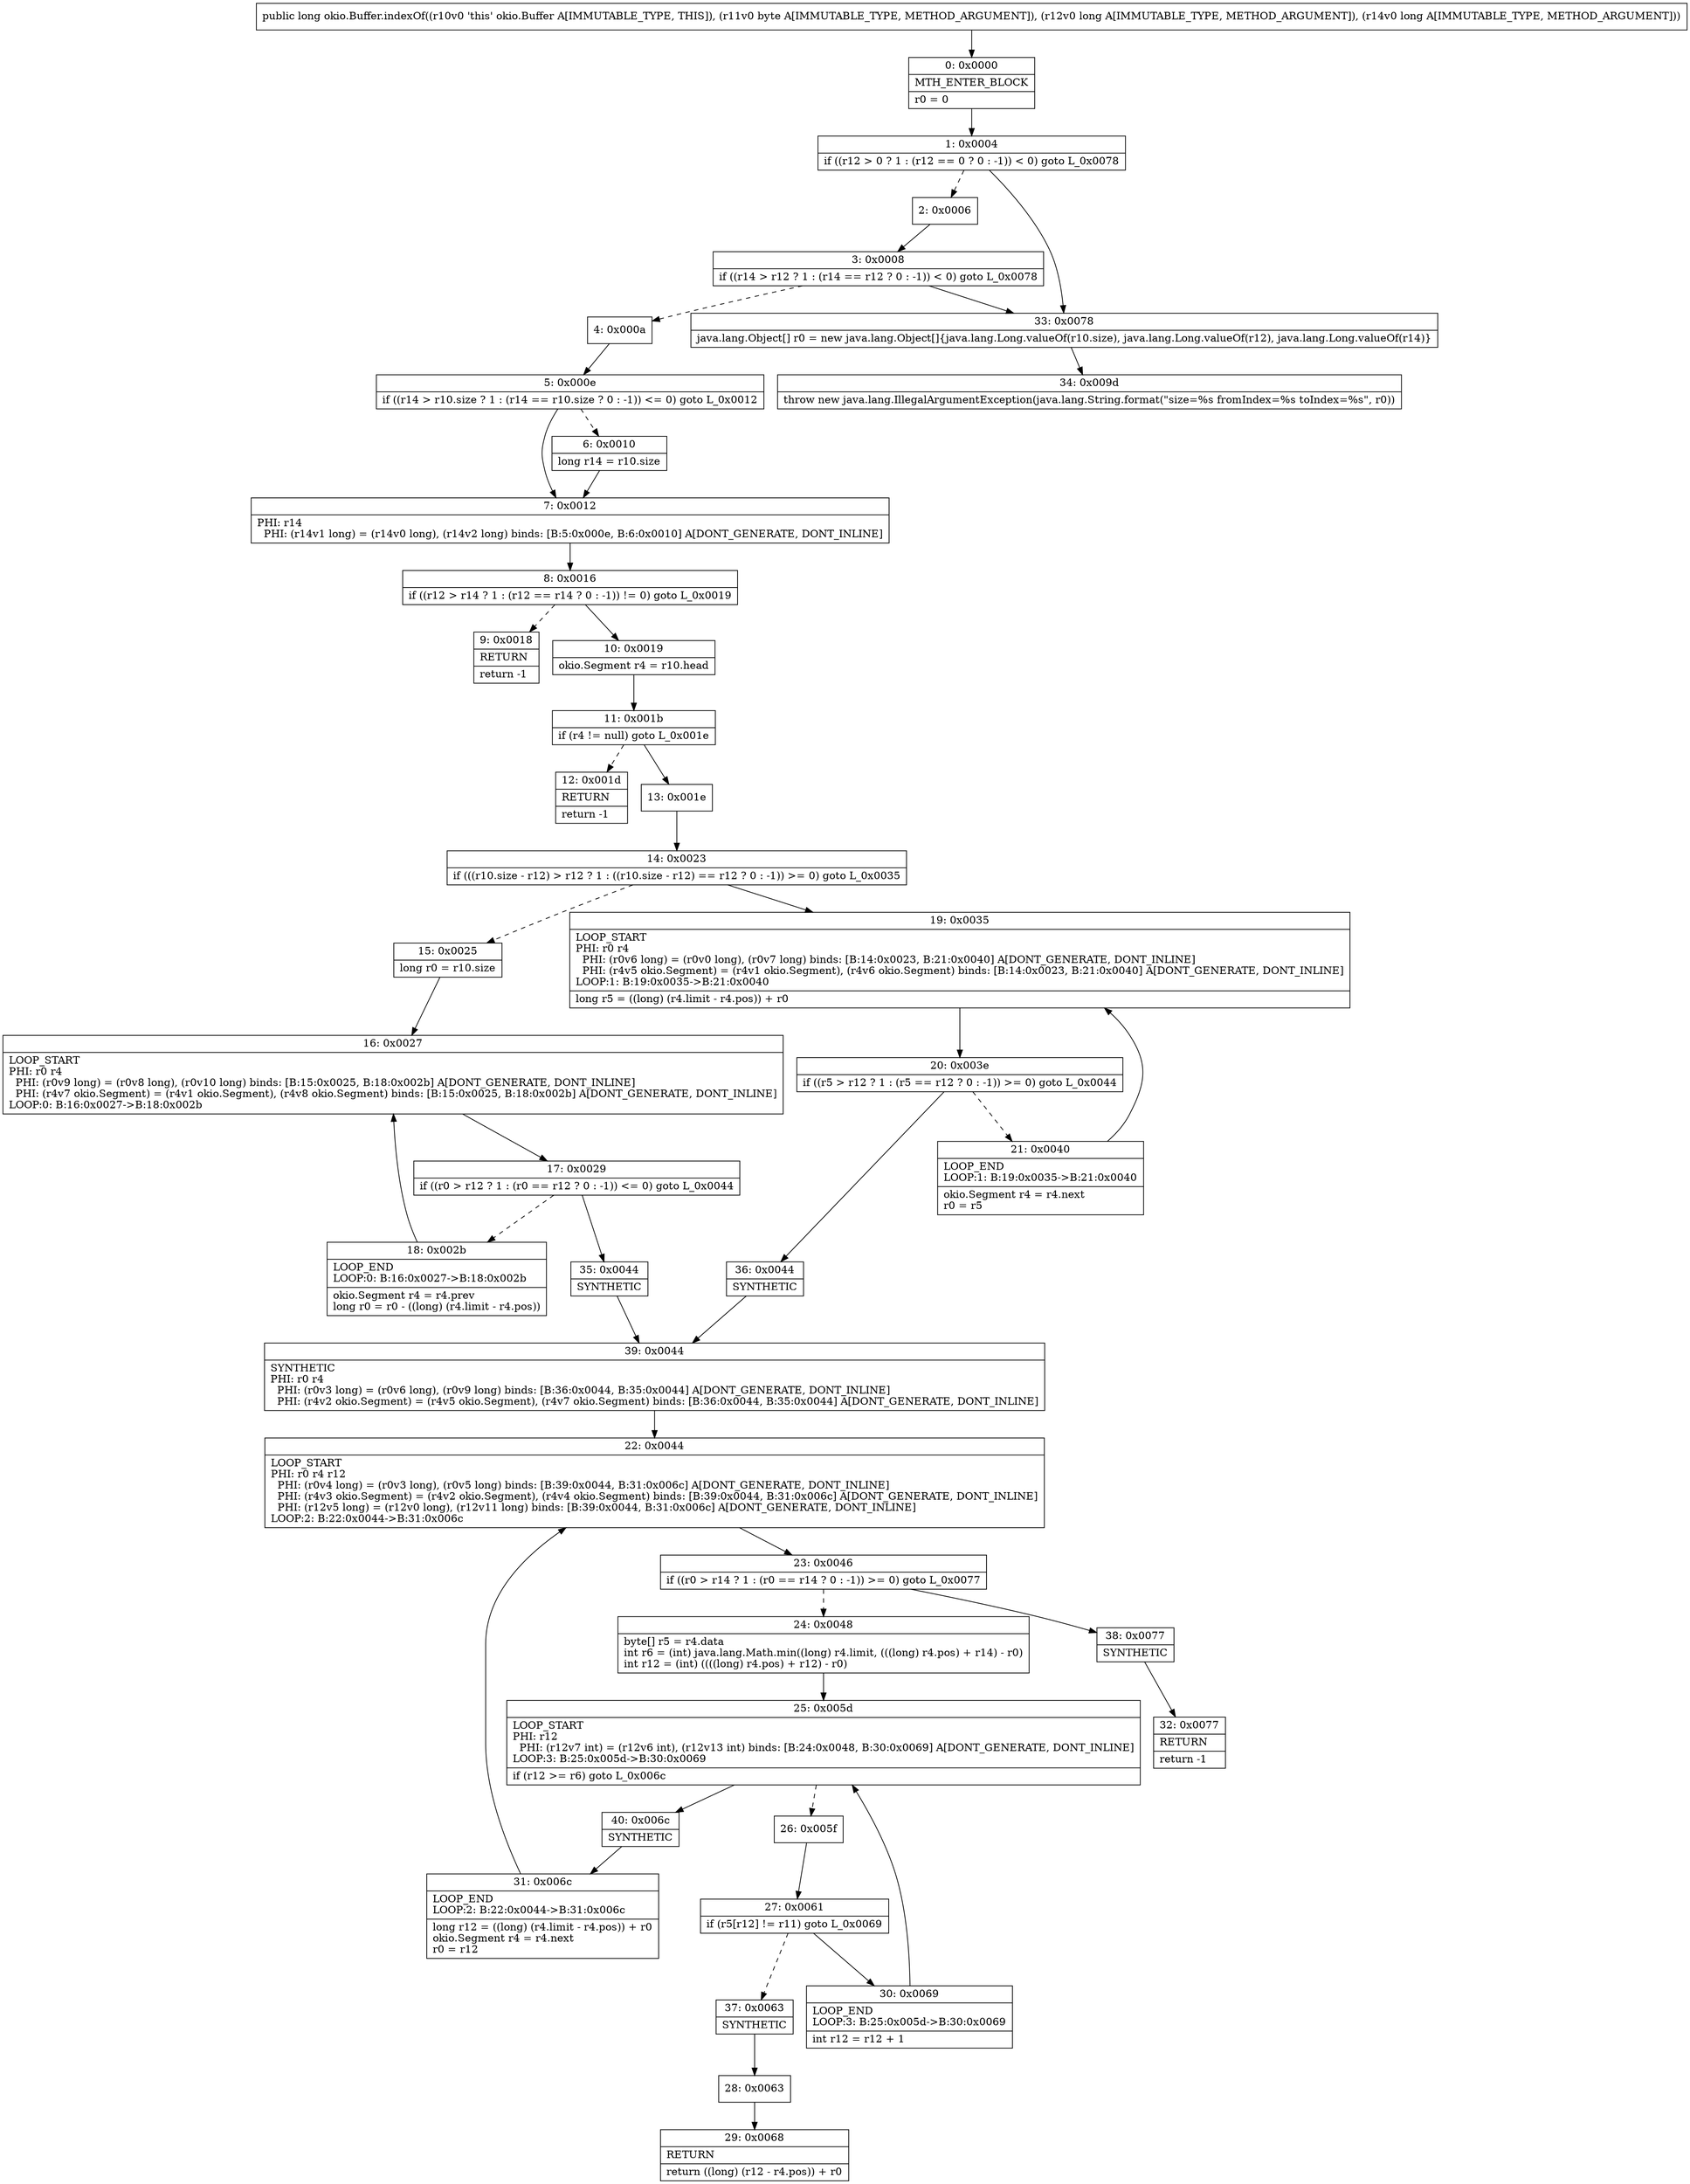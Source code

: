 digraph "CFG forokio.Buffer.indexOf(BJJ)J" {
Node_0 [shape=record,label="{0\:\ 0x0000|MTH_ENTER_BLOCK\l|r0 = 0\l}"];
Node_1 [shape=record,label="{1\:\ 0x0004|if ((r12 \> 0 ? 1 : (r12 == 0 ? 0 : \-1)) \< 0) goto L_0x0078\l}"];
Node_2 [shape=record,label="{2\:\ 0x0006}"];
Node_3 [shape=record,label="{3\:\ 0x0008|if ((r14 \> r12 ? 1 : (r14 == r12 ? 0 : \-1)) \< 0) goto L_0x0078\l}"];
Node_4 [shape=record,label="{4\:\ 0x000a}"];
Node_5 [shape=record,label="{5\:\ 0x000e|if ((r14 \> r10.size ? 1 : (r14 == r10.size ? 0 : \-1)) \<= 0) goto L_0x0012\l}"];
Node_6 [shape=record,label="{6\:\ 0x0010|long r14 = r10.size\l}"];
Node_7 [shape=record,label="{7\:\ 0x0012|PHI: r14 \l  PHI: (r14v1 long) = (r14v0 long), (r14v2 long) binds: [B:5:0x000e, B:6:0x0010] A[DONT_GENERATE, DONT_INLINE]\l}"];
Node_8 [shape=record,label="{8\:\ 0x0016|if ((r12 \> r14 ? 1 : (r12 == r14 ? 0 : \-1)) != 0) goto L_0x0019\l}"];
Node_9 [shape=record,label="{9\:\ 0x0018|RETURN\l|return \-1\l}"];
Node_10 [shape=record,label="{10\:\ 0x0019|okio.Segment r4 = r10.head\l}"];
Node_11 [shape=record,label="{11\:\ 0x001b|if (r4 != null) goto L_0x001e\l}"];
Node_12 [shape=record,label="{12\:\ 0x001d|RETURN\l|return \-1\l}"];
Node_13 [shape=record,label="{13\:\ 0x001e}"];
Node_14 [shape=record,label="{14\:\ 0x0023|if (((r10.size \- r12) \> r12 ? 1 : ((r10.size \- r12) == r12 ? 0 : \-1)) \>= 0) goto L_0x0035\l}"];
Node_15 [shape=record,label="{15\:\ 0x0025|long r0 = r10.size\l}"];
Node_16 [shape=record,label="{16\:\ 0x0027|LOOP_START\lPHI: r0 r4 \l  PHI: (r0v9 long) = (r0v8 long), (r0v10 long) binds: [B:15:0x0025, B:18:0x002b] A[DONT_GENERATE, DONT_INLINE]\l  PHI: (r4v7 okio.Segment) = (r4v1 okio.Segment), (r4v8 okio.Segment) binds: [B:15:0x0025, B:18:0x002b] A[DONT_GENERATE, DONT_INLINE]\lLOOP:0: B:16:0x0027\-\>B:18:0x002b\l}"];
Node_17 [shape=record,label="{17\:\ 0x0029|if ((r0 \> r12 ? 1 : (r0 == r12 ? 0 : \-1)) \<= 0) goto L_0x0044\l}"];
Node_18 [shape=record,label="{18\:\ 0x002b|LOOP_END\lLOOP:0: B:16:0x0027\-\>B:18:0x002b\l|okio.Segment r4 = r4.prev\llong r0 = r0 \- ((long) (r4.limit \- r4.pos))\l}"];
Node_19 [shape=record,label="{19\:\ 0x0035|LOOP_START\lPHI: r0 r4 \l  PHI: (r0v6 long) = (r0v0 long), (r0v7 long) binds: [B:14:0x0023, B:21:0x0040] A[DONT_GENERATE, DONT_INLINE]\l  PHI: (r4v5 okio.Segment) = (r4v1 okio.Segment), (r4v6 okio.Segment) binds: [B:14:0x0023, B:21:0x0040] A[DONT_GENERATE, DONT_INLINE]\lLOOP:1: B:19:0x0035\-\>B:21:0x0040\l|long r5 = ((long) (r4.limit \- r4.pos)) + r0\l}"];
Node_20 [shape=record,label="{20\:\ 0x003e|if ((r5 \> r12 ? 1 : (r5 == r12 ? 0 : \-1)) \>= 0) goto L_0x0044\l}"];
Node_21 [shape=record,label="{21\:\ 0x0040|LOOP_END\lLOOP:1: B:19:0x0035\-\>B:21:0x0040\l|okio.Segment r4 = r4.next\lr0 = r5\l}"];
Node_22 [shape=record,label="{22\:\ 0x0044|LOOP_START\lPHI: r0 r4 r12 \l  PHI: (r0v4 long) = (r0v3 long), (r0v5 long) binds: [B:39:0x0044, B:31:0x006c] A[DONT_GENERATE, DONT_INLINE]\l  PHI: (r4v3 okio.Segment) = (r4v2 okio.Segment), (r4v4 okio.Segment) binds: [B:39:0x0044, B:31:0x006c] A[DONT_GENERATE, DONT_INLINE]\l  PHI: (r12v5 long) = (r12v0 long), (r12v11 long) binds: [B:39:0x0044, B:31:0x006c] A[DONT_GENERATE, DONT_INLINE]\lLOOP:2: B:22:0x0044\-\>B:31:0x006c\l}"];
Node_23 [shape=record,label="{23\:\ 0x0046|if ((r0 \> r14 ? 1 : (r0 == r14 ? 0 : \-1)) \>= 0) goto L_0x0077\l}"];
Node_24 [shape=record,label="{24\:\ 0x0048|byte[] r5 = r4.data\lint r6 = (int) java.lang.Math.min((long) r4.limit, (((long) r4.pos) + r14) \- r0)\lint r12 = (int) ((((long) r4.pos) + r12) \- r0)\l}"];
Node_25 [shape=record,label="{25\:\ 0x005d|LOOP_START\lPHI: r12 \l  PHI: (r12v7 int) = (r12v6 int), (r12v13 int) binds: [B:24:0x0048, B:30:0x0069] A[DONT_GENERATE, DONT_INLINE]\lLOOP:3: B:25:0x005d\-\>B:30:0x0069\l|if (r12 \>= r6) goto L_0x006c\l}"];
Node_26 [shape=record,label="{26\:\ 0x005f}"];
Node_27 [shape=record,label="{27\:\ 0x0061|if (r5[r12] != r11) goto L_0x0069\l}"];
Node_28 [shape=record,label="{28\:\ 0x0063}"];
Node_29 [shape=record,label="{29\:\ 0x0068|RETURN\l|return ((long) (r12 \- r4.pos)) + r0\l}"];
Node_30 [shape=record,label="{30\:\ 0x0069|LOOP_END\lLOOP:3: B:25:0x005d\-\>B:30:0x0069\l|int r12 = r12 + 1\l}"];
Node_31 [shape=record,label="{31\:\ 0x006c|LOOP_END\lLOOP:2: B:22:0x0044\-\>B:31:0x006c\l|long r12 = ((long) (r4.limit \- r4.pos)) + r0\lokio.Segment r4 = r4.next\lr0 = r12\l}"];
Node_32 [shape=record,label="{32\:\ 0x0077|RETURN\l|return \-1\l}"];
Node_33 [shape=record,label="{33\:\ 0x0078|java.lang.Object[] r0 = new java.lang.Object[]\{java.lang.Long.valueOf(r10.size), java.lang.Long.valueOf(r12), java.lang.Long.valueOf(r14)\}\l}"];
Node_34 [shape=record,label="{34\:\ 0x009d|throw new java.lang.IllegalArgumentException(java.lang.String.format(\"size=%s fromIndex=%s toIndex=%s\", r0))\l}"];
Node_35 [shape=record,label="{35\:\ 0x0044|SYNTHETIC\l}"];
Node_36 [shape=record,label="{36\:\ 0x0044|SYNTHETIC\l}"];
Node_37 [shape=record,label="{37\:\ 0x0063|SYNTHETIC\l}"];
Node_38 [shape=record,label="{38\:\ 0x0077|SYNTHETIC\l}"];
Node_39 [shape=record,label="{39\:\ 0x0044|SYNTHETIC\lPHI: r0 r4 \l  PHI: (r0v3 long) = (r0v6 long), (r0v9 long) binds: [B:36:0x0044, B:35:0x0044] A[DONT_GENERATE, DONT_INLINE]\l  PHI: (r4v2 okio.Segment) = (r4v5 okio.Segment), (r4v7 okio.Segment) binds: [B:36:0x0044, B:35:0x0044] A[DONT_GENERATE, DONT_INLINE]\l}"];
Node_40 [shape=record,label="{40\:\ 0x006c|SYNTHETIC\l}"];
MethodNode[shape=record,label="{public long okio.Buffer.indexOf((r10v0 'this' okio.Buffer A[IMMUTABLE_TYPE, THIS]), (r11v0 byte A[IMMUTABLE_TYPE, METHOD_ARGUMENT]), (r12v0 long A[IMMUTABLE_TYPE, METHOD_ARGUMENT]), (r14v0 long A[IMMUTABLE_TYPE, METHOD_ARGUMENT])) }"];
MethodNode -> Node_0;
Node_0 -> Node_1;
Node_1 -> Node_2[style=dashed];
Node_1 -> Node_33;
Node_2 -> Node_3;
Node_3 -> Node_4[style=dashed];
Node_3 -> Node_33;
Node_4 -> Node_5;
Node_5 -> Node_6[style=dashed];
Node_5 -> Node_7;
Node_6 -> Node_7;
Node_7 -> Node_8;
Node_8 -> Node_9[style=dashed];
Node_8 -> Node_10;
Node_10 -> Node_11;
Node_11 -> Node_12[style=dashed];
Node_11 -> Node_13;
Node_13 -> Node_14;
Node_14 -> Node_15[style=dashed];
Node_14 -> Node_19;
Node_15 -> Node_16;
Node_16 -> Node_17;
Node_17 -> Node_18[style=dashed];
Node_17 -> Node_35;
Node_18 -> Node_16;
Node_19 -> Node_20;
Node_20 -> Node_21[style=dashed];
Node_20 -> Node_36;
Node_21 -> Node_19;
Node_22 -> Node_23;
Node_23 -> Node_24[style=dashed];
Node_23 -> Node_38;
Node_24 -> Node_25;
Node_25 -> Node_26[style=dashed];
Node_25 -> Node_40;
Node_26 -> Node_27;
Node_27 -> Node_30;
Node_27 -> Node_37[style=dashed];
Node_28 -> Node_29;
Node_30 -> Node_25;
Node_31 -> Node_22;
Node_33 -> Node_34;
Node_35 -> Node_39;
Node_36 -> Node_39;
Node_37 -> Node_28;
Node_38 -> Node_32;
Node_39 -> Node_22;
Node_40 -> Node_31;
}


